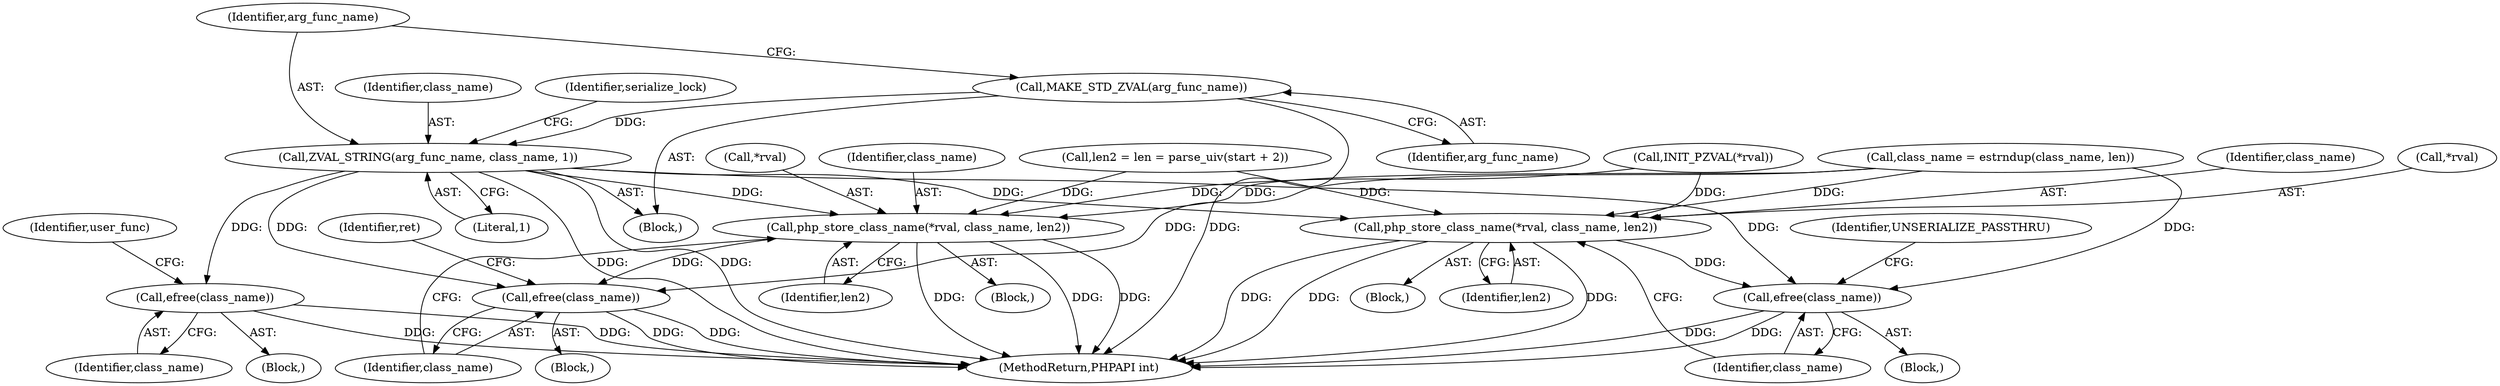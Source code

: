 digraph "0_php-src_16b3003ffc6393e250f069aa28a78dc5a2c064b2_0@pointer" {
"1000645" [label="(Call,ZVAL_STRING(arg_func_name, class_name, 1))"];
"1000643" [label="(Call,MAKE_STD_ZVAL(arg_func_name))"];
"1000660" [label="(Call,efree(class_name))"];
"1000745" [label="(Call,php_store_class_name(*rval, class_name, len2))"];
"1000750" [label="(Call,efree(class_name))"];
"1000762" [label="(Call,php_store_class_name(*rval, class_name, len2))"];
"1000767" [label="(Call,efree(class_name))"];
"1000744" [label="(Block,)"];
"1000763" [label="(Call,*rval)"];
"1000572" [label="(Call,class_name = estrndup(class_name, len))"];
"1000483" [label="(Call,INIT_PZVAL(*rval))"];
"1000643" [label="(Call,MAKE_STD_ZVAL(arg_func_name))"];
"1000664" [label="(Identifier,user_func)"];
"1000659" [label="(Block,)"];
"1000733" [label="(Block,)"];
"1000750" [label="(Call,efree(class_name))"];
"1000660" [label="(Call,efree(class_name))"];
"1000751" [label="(Identifier,class_name)"];
"1000644" [label="(Identifier,arg_func_name)"];
"1000766" [label="(Identifier,len2)"];
"1000765" [label="(Identifier,class_name)"];
"1000448" [label="(Block,)"];
"1000753" [label="(Identifier,ret)"];
"1000745" [label="(Call,php_store_class_name(*rval, class_name, len2))"];
"1000762" [label="(Call,php_store_class_name(*rval, class_name, len2))"];
"1000578" [label="(Block,)"];
"1000746" [label="(Call,*rval)"];
"1000761" [label="(Block,)"];
"1000767" [label="(Call,efree(class_name))"];
"1000646" [label="(Identifier,arg_func_name)"];
"1000771" [label="(Identifier,UNSERIALIZE_PASSTHRU)"];
"1000645" [label="(Call,ZVAL_STRING(arg_func_name, class_name, 1))"];
"1000661" [label="(Identifier,class_name)"];
"1000647" [label="(Identifier,class_name)"];
"1000749" [label="(Identifier,len2)"];
"1000486" [label="(Call,len2 = len = parse_uiv(start + 2))"];
"1000648" [label="(Literal,1)"];
"1000748" [label="(Identifier,class_name)"];
"1002403" [label="(MethodReturn,PHPAPI int)"];
"1000768" [label="(Identifier,class_name)"];
"1000651" [label="(Identifier,serialize_lock)"];
"1000645" -> "1000578"  [label="AST: "];
"1000645" -> "1000648"  [label="CFG: "];
"1000646" -> "1000645"  [label="AST: "];
"1000647" -> "1000645"  [label="AST: "];
"1000648" -> "1000645"  [label="AST: "];
"1000651" -> "1000645"  [label="CFG: "];
"1000645" -> "1002403"  [label="DDG: "];
"1000645" -> "1002403"  [label="DDG: "];
"1000643" -> "1000645"  [label="DDG: "];
"1000645" -> "1000660"  [label="DDG: "];
"1000645" -> "1000745"  [label="DDG: "];
"1000645" -> "1000750"  [label="DDG: "];
"1000645" -> "1000762"  [label="DDG: "];
"1000645" -> "1000767"  [label="DDG: "];
"1000643" -> "1000578"  [label="AST: "];
"1000643" -> "1000644"  [label="CFG: "];
"1000644" -> "1000643"  [label="AST: "];
"1000646" -> "1000643"  [label="CFG: "];
"1000643" -> "1002403"  [label="DDG: "];
"1000660" -> "1000659"  [label="AST: "];
"1000660" -> "1000661"  [label="CFG: "];
"1000661" -> "1000660"  [label="AST: "];
"1000664" -> "1000660"  [label="CFG: "];
"1000660" -> "1002403"  [label="DDG: "];
"1000660" -> "1002403"  [label="DDG: "];
"1000745" -> "1000744"  [label="AST: "];
"1000745" -> "1000749"  [label="CFG: "];
"1000746" -> "1000745"  [label="AST: "];
"1000748" -> "1000745"  [label="AST: "];
"1000749" -> "1000745"  [label="AST: "];
"1000751" -> "1000745"  [label="CFG: "];
"1000745" -> "1002403"  [label="DDG: "];
"1000745" -> "1002403"  [label="DDG: "];
"1000745" -> "1002403"  [label="DDG: "];
"1000483" -> "1000745"  [label="DDG: "];
"1000572" -> "1000745"  [label="DDG: "];
"1000486" -> "1000745"  [label="DDG: "];
"1000745" -> "1000750"  [label="DDG: "];
"1000750" -> "1000733"  [label="AST: "];
"1000750" -> "1000751"  [label="CFG: "];
"1000751" -> "1000750"  [label="AST: "];
"1000753" -> "1000750"  [label="CFG: "];
"1000750" -> "1002403"  [label="DDG: "];
"1000750" -> "1002403"  [label="DDG: "];
"1000572" -> "1000750"  [label="DDG: "];
"1000762" -> "1000761"  [label="AST: "];
"1000762" -> "1000766"  [label="CFG: "];
"1000763" -> "1000762"  [label="AST: "];
"1000765" -> "1000762"  [label="AST: "];
"1000766" -> "1000762"  [label="AST: "];
"1000768" -> "1000762"  [label="CFG: "];
"1000762" -> "1002403"  [label="DDG: "];
"1000762" -> "1002403"  [label="DDG: "];
"1000762" -> "1002403"  [label="DDG: "];
"1000483" -> "1000762"  [label="DDG: "];
"1000572" -> "1000762"  [label="DDG: "];
"1000486" -> "1000762"  [label="DDG: "];
"1000762" -> "1000767"  [label="DDG: "];
"1000767" -> "1000448"  [label="AST: "];
"1000767" -> "1000768"  [label="CFG: "];
"1000768" -> "1000767"  [label="AST: "];
"1000771" -> "1000767"  [label="CFG: "];
"1000767" -> "1002403"  [label="DDG: "];
"1000767" -> "1002403"  [label="DDG: "];
"1000572" -> "1000767"  [label="DDG: "];
}
